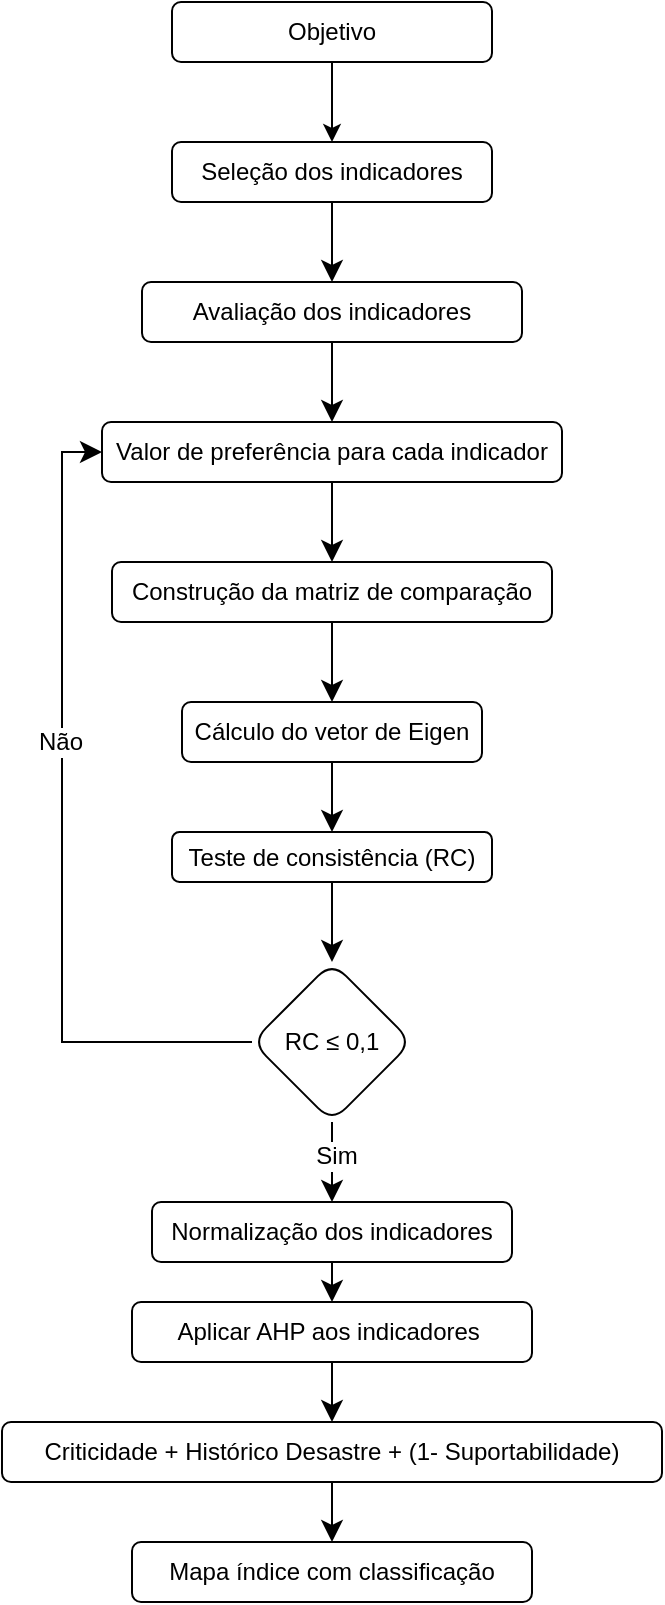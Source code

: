 <mxfile version="26.1.1" pages="4">
  <diagram id="C5RBs43oDa-KdzZeNtuy" name="fluxograma">
    <mxGraphModel grid="1" page="1" gridSize="10" guides="1" tooltips="1" connect="1" arrows="1" fold="1" pageScale="1" pageWidth="827" pageHeight="1169" math="0" shadow="0">
      <root>
        <mxCell id="WIyWlLk6GJQsqaUBKTNV-0" />
        <mxCell id="WIyWlLk6GJQsqaUBKTNV-1" parent="WIyWlLk6GJQsqaUBKTNV-0" />
        <mxCell id="V5CXE1ROy1TCAu3K3dNU-1" value="" style="edgeStyle=none;curved=1;rounded=0;orthogonalLoop=1;jettySize=auto;html=1;fontSize=12;startSize=8;endSize=8;" edge="1" parent="WIyWlLk6GJQsqaUBKTNV-1" source="WIyWlLk6GJQsqaUBKTNV-3" target="V5CXE1ROy1TCAu3K3dNU-0">
          <mxGeometry relative="1" as="geometry" />
        </mxCell>
        <mxCell id="WIyWlLk6GJQsqaUBKTNV-3" value="Seleção dos indicadores" style="rounded=1;whiteSpace=wrap;html=1;fontSize=12;glass=0;strokeWidth=1;shadow=0;" vertex="1" parent="WIyWlLk6GJQsqaUBKTNV-1">
          <mxGeometry x="310" y="240" width="160" height="30" as="geometry" />
        </mxCell>
        <mxCell id="V5CXE1ROy1TCAu3K3dNU-3" value="" style="edgeStyle=none;curved=1;rounded=0;orthogonalLoop=1;jettySize=auto;html=1;fontSize=12;startSize=8;endSize=8;" edge="1" parent="WIyWlLk6GJQsqaUBKTNV-1" source="V5CXE1ROy1TCAu3K3dNU-0" target="V5CXE1ROy1TCAu3K3dNU-2">
          <mxGeometry relative="1" as="geometry" />
        </mxCell>
        <mxCell id="V5CXE1ROy1TCAu3K3dNU-0" value="Avaliação dos indicadores" style="whiteSpace=wrap;html=1;rounded=1;glass=0;strokeWidth=1;shadow=0;" vertex="1" parent="WIyWlLk6GJQsqaUBKTNV-1">
          <mxGeometry x="295" y="310" width="190" height="30" as="geometry" />
        </mxCell>
        <mxCell id="V5CXE1ROy1TCAu3K3dNU-5" value="" style="edgeStyle=none;curved=1;rounded=0;orthogonalLoop=1;jettySize=auto;html=1;fontSize=12;startSize=8;endSize=8;" edge="1" parent="WIyWlLk6GJQsqaUBKTNV-1" source="V5CXE1ROy1TCAu3K3dNU-2" target="V5CXE1ROy1TCAu3K3dNU-4">
          <mxGeometry relative="1" as="geometry" />
        </mxCell>
        <mxCell id="V5CXE1ROy1TCAu3K3dNU-2" value="Valor de preferência para cada indicador" style="whiteSpace=wrap;html=1;rounded=1;glass=0;strokeWidth=1;shadow=0;" vertex="1" parent="WIyWlLk6GJQsqaUBKTNV-1">
          <mxGeometry x="275" y="380" width="230" height="30" as="geometry" />
        </mxCell>
        <mxCell id="V5CXE1ROy1TCAu3K3dNU-7" value="" style="edgeStyle=none;curved=1;rounded=0;orthogonalLoop=1;jettySize=auto;html=1;fontSize=12;startSize=8;endSize=8;" edge="1" parent="WIyWlLk6GJQsqaUBKTNV-1" source="V5CXE1ROy1TCAu3K3dNU-4" target="V5CXE1ROy1TCAu3K3dNU-6">
          <mxGeometry relative="1" as="geometry" />
        </mxCell>
        <mxCell id="V5CXE1ROy1TCAu3K3dNU-4" value="Construção da matriz de comparação" style="whiteSpace=wrap;html=1;rounded=1;glass=0;strokeWidth=1;shadow=0;" vertex="1" parent="WIyWlLk6GJQsqaUBKTNV-1">
          <mxGeometry x="280" y="450" width="220" height="30" as="geometry" />
        </mxCell>
        <mxCell id="V5CXE1ROy1TCAu3K3dNU-9" value="" style="edgeStyle=none;curved=1;rounded=0;orthogonalLoop=1;jettySize=auto;html=1;fontSize=12;startSize=8;endSize=8;" edge="1" parent="WIyWlLk6GJQsqaUBKTNV-1" source="V5CXE1ROy1TCAu3K3dNU-6" target="V5CXE1ROy1TCAu3K3dNU-8">
          <mxGeometry relative="1" as="geometry" />
        </mxCell>
        <mxCell id="V5CXE1ROy1TCAu3K3dNU-6" value="Cálculo do vetor de Eigen" style="whiteSpace=wrap;html=1;rounded=1;glass=0;strokeWidth=1;shadow=0;" vertex="1" parent="WIyWlLk6GJQsqaUBKTNV-1">
          <mxGeometry x="315" y="520" width="150" height="30" as="geometry" />
        </mxCell>
        <mxCell id="V5CXE1ROy1TCAu3K3dNU-11" value="" style="edgeStyle=none;curved=1;rounded=0;orthogonalLoop=1;jettySize=auto;html=1;fontSize=12;startSize=8;endSize=8;" edge="1" parent="WIyWlLk6GJQsqaUBKTNV-1" source="V5CXE1ROy1TCAu3K3dNU-8" target="V5CXE1ROy1TCAu3K3dNU-10">
          <mxGeometry relative="1" as="geometry" />
        </mxCell>
        <mxCell id="V5CXE1ROy1TCAu3K3dNU-8" value="Teste de consistência (RC)" style="whiteSpace=wrap;html=1;rounded=1;glass=0;strokeWidth=1;shadow=0;" vertex="1" parent="WIyWlLk6GJQsqaUBKTNV-1">
          <mxGeometry x="310" y="585" width="160" height="25" as="geometry" />
        </mxCell>
        <mxCell id="V5CXE1ROy1TCAu3K3dNU-15" value="" style="edgeStyle=none;curved=1;rounded=0;orthogonalLoop=1;jettySize=auto;html=1;fontSize=12;startSize=8;endSize=8;" edge="1" parent="WIyWlLk6GJQsqaUBKTNV-1" source="V5CXE1ROy1TCAu3K3dNU-10" target="V5CXE1ROy1TCAu3K3dNU-14">
          <mxGeometry relative="1" as="geometry" />
        </mxCell>
        <mxCell id="V5CXE1ROy1TCAu3K3dNU-16" value="Sim" style="edgeLabel;html=1;align=center;verticalAlign=middle;resizable=0;points=[];fontSize=12;" vertex="1" connectable="0" parent="V5CXE1ROy1TCAu3K3dNU-15">
          <mxGeometry x="-0.154" y="2" relative="1" as="geometry">
            <mxPoint as="offset" />
          </mxGeometry>
        </mxCell>
        <mxCell id="V5CXE1ROy1TCAu3K3dNU-23" style="edgeStyle=orthogonalEdgeStyle;rounded=0;orthogonalLoop=1;jettySize=auto;html=1;entryX=0;entryY=0.5;entryDx=0;entryDy=0;fontSize=12;startSize=8;endSize=8;" edge="1" parent="WIyWlLk6GJQsqaUBKTNV-1" source="V5CXE1ROy1TCAu3K3dNU-10" target="V5CXE1ROy1TCAu3K3dNU-2">
          <mxGeometry relative="1" as="geometry">
            <Array as="points">
              <mxPoint x="255" y="690" />
              <mxPoint x="255" y="395" />
            </Array>
          </mxGeometry>
        </mxCell>
        <mxCell id="V5CXE1ROy1TCAu3K3dNU-24" value="Não" style="edgeLabel;html=1;align=center;verticalAlign=middle;resizable=0;points=[];fontSize=12;" vertex="1" connectable="0" parent="V5CXE1ROy1TCAu3K3dNU-23">
          <mxGeometry x="0.195" y="1" relative="1" as="geometry">
            <mxPoint as="offset" />
          </mxGeometry>
        </mxCell>
        <mxCell id="V5CXE1ROy1TCAu3K3dNU-10" value="RC&amp;nbsp;≤ 0,1" style="rhombus;whiteSpace=wrap;html=1;rounded=1;glass=0;strokeWidth=1;shadow=0;" vertex="1" parent="WIyWlLk6GJQsqaUBKTNV-1">
          <mxGeometry x="350" y="650" width="80" height="80" as="geometry" />
        </mxCell>
        <mxCell id="V5CXE1ROy1TCAu3K3dNU-18" value="" style="edgeStyle=none;curved=1;rounded=0;orthogonalLoop=1;jettySize=auto;html=1;fontSize=12;startSize=8;endSize=8;" edge="1" parent="WIyWlLk6GJQsqaUBKTNV-1" source="V5CXE1ROy1TCAu3K3dNU-14" target="V5CXE1ROy1TCAu3K3dNU-17">
          <mxGeometry relative="1" as="geometry" />
        </mxCell>
        <mxCell id="V5CXE1ROy1TCAu3K3dNU-14" value="Normalização dos indicadores" style="rounded=1;whiteSpace=wrap;html=1;glass=0;strokeWidth=1;shadow=0;" vertex="1" parent="WIyWlLk6GJQsqaUBKTNV-1">
          <mxGeometry x="300" y="770" width="180" height="30" as="geometry" />
        </mxCell>
        <mxCell id="V5CXE1ROy1TCAu3K3dNU-20" value="" style="edgeStyle=none;curved=1;rounded=0;orthogonalLoop=1;jettySize=auto;html=1;fontSize=12;startSize=8;endSize=8;" edge="1" parent="WIyWlLk6GJQsqaUBKTNV-1" source="V5CXE1ROy1TCAu3K3dNU-17" target="V5CXE1ROy1TCAu3K3dNU-19">
          <mxGeometry relative="1" as="geometry" />
        </mxCell>
        <mxCell id="V5CXE1ROy1TCAu3K3dNU-17" value="Aplicar AHP aos indicadores&amp;nbsp;" style="whiteSpace=wrap;html=1;rounded=1;glass=0;strokeWidth=1;shadow=0;" vertex="1" parent="WIyWlLk6GJQsqaUBKTNV-1">
          <mxGeometry x="290" y="820" width="200" height="30" as="geometry" />
        </mxCell>
        <mxCell id="V5CXE1ROy1TCAu3K3dNU-22" value="" style="edgeStyle=none;curved=1;rounded=0;orthogonalLoop=1;jettySize=auto;html=1;fontSize=12;startSize=8;endSize=8;" edge="1" parent="WIyWlLk6GJQsqaUBKTNV-1" source="V5CXE1ROy1TCAu3K3dNU-19" target="V5CXE1ROy1TCAu3K3dNU-21">
          <mxGeometry relative="1" as="geometry" />
        </mxCell>
        <mxCell id="V5CXE1ROy1TCAu3K3dNU-19" value="Criticidade + Histórico Desastre + (1- Suportabilidade)" style="whiteSpace=wrap;html=1;rounded=1;glass=0;strokeWidth=1;shadow=0;" vertex="1" parent="WIyWlLk6GJQsqaUBKTNV-1">
          <mxGeometry x="225" y="880" width="330" height="30" as="geometry" />
        </mxCell>
        <mxCell id="V5CXE1ROy1TCAu3K3dNU-21" value="Mapa índice com classificação" style="whiteSpace=wrap;html=1;rounded=1;glass=0;strokeWidth=1;shadow=0;" vertex="1" parent="WIyWlLk6GJQsqaUBKTNV-1">
          <mxGeometry x="290" y="940" width="200" height="30" as="geometry" />
        </mxCell>
        <mxCell id="DdQgUOHB06ahk6NWKOD5-1" style="edgeStyle=orthogonalEdgeStyle;rounded=0;orthogonalLoop=1;jettySize=auto;html=1;entryX=0.5;entryY=0;entryDx=0;entryDy=0;" edge="1" parent="WIyWlLk6GJQsqaUBKTNV-1" source="DdQgUOHB06ahk6NWKOD5-0" target="WIyWlLk6GJQsqaUBKTNV-3">
          <mxGeometry relative="1" as="geometry" />
        </mxCell>
        <mxCell id="DdQgUOHB06ahk6NWKOD5-0" value="Objetivo" style="rounded=1;whiteSpace=wrap;html=1;fontSize=12;glass=0;strokeWidth=1;shadow=0;" vertex="1" parent="WIyWlLk6GJQsqaUBKTNV-1">
          <mxGeometry x="310" y="170" width="160" height="30" as="geometry" />
        </mxCell>
      </root>
    </mxGraphModel>
  </diagram>
  <diagram id="0ia3QQBSPF_4Lwmm9x-F" name="hierarquia">
    <mxGraphModel grid="1" page="1" gridSize="10" guides="1" tooltips="1" connect="1" arrows="1" fold="1" pageScale="1" pageWidth="827" pageHeight="1169" math="0" shadow="0">
      <root>
        <mxCell id="0" />
        <mxCell id="1" parent="0" />
        <mxCell id="y4ELog_1p2HQrcjFVLF4-46" style="edgeStyle=orthogonalEdgeStyle;rounded=0;orthogonalLoop=1;jettySize=auto;html=1;exitX=0.5;exitY=1;exitDx=0;exitDy=0;" edge="1" parent="1" source="y4ELog_1p2HQrcjFVLF4-5" target="y4ELog_1p2HQrcjFVLF4-6">
          <mxGeometry relative="1" as="geometry" />
        </mxCell>
        <mxCell id="y4ELog_1p2HQrcjFVLF4-47" style="edgeStyle=orthogonalEdgeStyle;rounded=0;orthogonalLoop=1;jettySize=auto;html=1;entryX=0.5;entryY=0;entryDx=0;entryDy=0;" edge="1" parent="1" source="y4ELog_1p2HQrcjFVLF4-5" target="y4ELog_1p2HQrcjFVLF4-7">
          <mxGeometry relative="1" as="geometry" />
        </mxCell>
        <mxCell id="y4ELog_1p2HQrcjFVLF4-48" style="edgeStyle=orthogonalEdgeStyle;rounded=0;orthogonalLoop=1;jettySize=auto;html=1;exitX=0.5;exitY=1;exitDx=0;exitDy=0;" edge="1" parent="1" source="y4ELog_1p2HQrcjFVLF4-5" target="y4ELog_1p2HQrcjFVLF4-8">
          <mxGeometry relative="1" as="geometry" />
        </mxCell>
        <mxCell id="y4ELog_1p2HQrcjFVLF4-5" value="Objetivo Geral" style="rounded=1;whiteSpace=wrap;html=1;fontSize=12;glass=0;strokeWidth=1;shadow=0;" vertex="1" parent="1">
          <mxGeometry x="795" y="190" width="160" height="30" as="geometry" />
        </mxCell>
        <mxCell id="y4ELog_1p2HQrcjFVLF4-17" style="edgeStyle=orthogonalEdgeStyle;rounded=0;orthogonalLoop=1;jettySize=auto;html=1;exitX=0.5;exitY=1;exitDx=0;exitDy=0;" edge="1" parent="1" source="y4ELog_1p2HQrcjFVLF4-6" target="y4ELog_1p2HQrcjFVLF4-9">
          <mxGeometry relative="1" as="geometry" />
        </mxCell>
        <mxCell id="y4ELog_1p2HQrcjFVLF4-18" style="edgeStyle=orthogonalEdgeStyle;rounded=0;orthogonalLoop=1;jettySize=auto;html=1;exitX=0.5;exitY=1;exitDx=0;exitDy=0;" edge="1" parent="1" source="y4ELog_1p2HQrcjFVLF4-6" target="y4ELog_1p2HQrcjFVLF4-10">
          <mxGeometry relative="1" as="geometry" />
        </mxCell>
        <mxCell id="y4ELog_1p2HQrcjFVLF4-19" style="edgeStyle=orthogonalEdgeStyle;rounded=0;orthogonalLoop=1;jettySize=auto;html=1;exitX=0.5;exitY=1;exitDx=0;exitDy=0;" edge="1" parent="1" source="y4ELog_1p2HQrcjFVLF4-6" target="y4ELog_1p2HQrcjFVLF4-11">
          <mxGeometry relative="1" as="geometry">
            <mxPoint x="300" y="450.0" as="targetPoint" />
          </mxGeometry>
        </mxCell>
        <mxCell id="y4ELog_1p2HQrcjFVLF4-20" style="edgeStyle=orthogonalEdgeStyle;rounded=0;orthogonalLoop=1;jettySize=auto;html=1;entryX=0.5;entryY=0;entryDx=0;entryDy=0;" edge="1" parent="1" source="y4ELog_1p2HQrcjFVLF4-6" target="y4ELog_1p2HQrcjFVLF4-12">
          <mxGeometry relative="1" as="geometry" />
        </mxCell>
        <mxCell id="y4ELog_1p2HQrcjFVLF4-21" style="edgeStyle=orthogonalEdgeStyle;rounded=0;orthogonalLoop=1;jettySize=auto;html=1;" edge="1" parent="1" source="y4ELog_1p2HQrcjFVLF4-6" target="y4ELog_1p2HQrcjFVLF4-13">
          <mxGeometry relative="1" as="geometry" />
        </mxCell>
        <mxCell id="y4ELog_1p2HQrcjFVLF4-22" style="edgeStyle=orthogonalEdgeStyle;rounded=0;orthogonalLoop=1;jettySize=auto;html=1;entryX=0.5;entryY=0;entryDx=0;entryDy=0;exitX=0.5;exitY=1;exitDx=0;exitDy=0;" edge="1" parent="1" source="y4ELog_1p2HQrcjFVLF4-6" target="y4ELog_1p2HQrcjFVLF4-14">
          <mxGeometry relative="1" as="geometry" />
        </mxCell>
        <mxCell id="y4ELog_1p2HQrcjFVLF4-23" style="edgeStyle=orthogonalEdgeStyle;rounded=0;orthogonalLoop=1;jettySize=auto;html=1;entryX=0.5;entryY=0;entryDx=0;entryDy=0;exitX=0.5;exitY=1;exitDx=0;exitDy=0;" edge="1" parent="1" source="y4ELog_1p2HQrcjFVLF4-6" target="y4ELog_1p2HQrcjFVLF4-15">
          <mxGeometry relative="1" as="geometry" />
        </mxCell>
        <mxCell id="y4ELog_1p2HQrcjFVLF4-24" style="edgeStyle=orthogonalEdgeStyle;rounded=0;orthogonalLoop=1;jettySize=auto;html=1;entryX=0.5;entryY=0;entryDx=0;entryDy=0;exitX=0.5;exitY=1;exitDx=0;exitDy=0;" edge="1" parent="1" source="y4ELog_1p2HQrcjFVLF4-6" target="y4ELog_1p2HQrcjFVLF4-16">
          <mxGeometry relative="1" as="geometry" />
        </mxCell>
        <mxCell id="y4ELog_1p2HQrcjFVLF4-6" value="Criticidade&lt;div&gt;0.627&lt;/div&gt;" style="whiteSpace=wrap;html=1;rounded=1;glass=0;strokeWidth=1;shadow=0;" vertex="1" parent="1">
          <mxGeometry x="270" y="350" width="120" height="45" as="geometry" />
        </mxCell>
        <mxCell id="y4ELog_1p2HQrcjFVLF4-30" style="edgeStyle=orthogonalEdgeStyle;rounded=0;orthogonalLoop=1;jettySize=auto;html=1;entryX=0.5;entryY=0;entryDx=0;entryDy=0;" edge="1" parent="1" source="y4ELog_1p2HQrcjFVLF4-7" target="y4ELog_1p2HQrcjFVLF4-27">
          <mxGeometry relative="1" as="geometry" />
        </mxCell>
        <mxCell id="y4ELog_1p2HQrcjFVLF4-31" style="edgeStyle=orthogonalEdgeStyle;rounded=0;orthogonalLoop=1;jettySize=auto;html=1;entryX=0.5;entryY=0;entryDx=0;entryDy=0;" edge="1" parent="1" source="y4ELog_1p2HQrcjFVLF4-7" target="y4ELog_1p2HQrcjFVLF4-26">
          <mxGeometry relative="1" as="geometry" />
        </mxCell>
        <mxCell id="y4ELog_1p2HQrcjFVLF4-32" style="edgeStyle=orthogonalEdgeStyle;rounded=0;orthogonalLoop=1;jettySize=auto;html=1;entryX=0.5;entryY=0;entryDx=0;entryDy=0;" edge="1" parent="1" source="y4ELog_1p2HQrcjFVLF4-7" target="y4ELog_1p2HQrcjFVLF4-28">
          <mxGeometry relative="1" as="geometry" />
        </mxCell>
        <mxCell id="y4ELog_1p2HQrcjFVLF4-33" style="edgeStyle=orthogonalEdgeStyle;rounded=0;orthogonalLoop=1;jettySize=auto;html=1;exitX=0.5;exitY=1;exitDx=0;exitDy=0;" edge="1" parent="1" source="y4ELog_1p2HQrcjFVLF4-7" target="y4ELog_1p2HQrcjFVLF4-25">
          <mxGeometry relative="1" as="geometry" />
        </mxCell>
        <mxCell id="y4ELog_1p2HQrcjFVLF4-34" style="edgeStyle=orthogonalEdgeStyle;rounded=0;orthogonalLoop=1;jettySize=auto;html=1;entryX=0.5;entryY=0;entryDx=0;entryDy=0;exitX=0.5;exitY=1;exitDx=0;exitDy=0;" edge="1" parent="1" source="y4ELog_1p2HQrcjFVLF4-7" target="y4ELog_1p2HQrcjFVLF4-29">
          <mxGeometry relative="1" as="geometry" />
        </mxCell>
        <mxCell id="y4ELog_1p2HQrcjFVLF4-7" value="Suportabilidade&lt;div&gt;0.28&lt;/div&gt;" style="whiteSpace=wrap;html=1;rounded=1;glass=0;strokeWidth=1;shadow=0;" vertex="1" parent="1">
          <mxGeometry x="815" y="350" width="120" height="45" as="geometry" />
        </mxCell>
        <mxCell id="y4ELog_1p2HQrcjFVLF4-39" style="edgeStyle=orthogonalEdgeStyle;rounded=0;orthogonalLoop=1;jettySize=auto;html=1;" edge="1" parent="1" source="y4ELog_1p2HQrcjFVLF4-8" target="y4ELog_1p2HQrcjFVLF4-36">
          <mxGeometry relative="1" as="geometry" />
        </mxCell>
        <mxCell id="y4ELog_1p2HQrcjFVLF4-40" style="edgeStyle=orthogonalEdgeStyle;rounded=0;orthogonalLoop=1;jettySize=auto;html=1;entryX=0.5;entryY=0;entryDx=0;entryDy=0;exitX=0.5;exitY=1;exitDx=0;exitDy=0;" edge="1" parent="1" source="y4ELog_1p2HQrcjFVLF4-8" target="y4ELog_1p2HQrcjFVLF4-35">
          <mxGeometry relative="1" as="geometry" />
        </mxCell>
        <mxCell id="y4ELog_1p2HQrcjFVLF4-41" style="edgeStyle=orthogonalEdgeStyle;rounded=0;orthogonalLoop=1;jettySize=auto;html=1;" edge="1" parent="1" source="y4ELog_1p2HQrcjFVLF4-8" target="y4ELog_1p2HQrcjFVLF4-37">
          <mxGeometry relative="1" as="geometry" />
        </mxCell>
        <mxCell id="y4ELog_1p2HQrcjFVLF4-42" style="edgeStyle=orthogonalEdgeStyle;rounded=0;orthogonalLoop=1;jettySize=auto;html=1;entryX=0.5;entryY=0;entryDx=0;entryDy=0;exitX=0.5;exitY=1;exitDx=0;exitDy=0;" edge="1" parent="1" source="y4ELog_1p2HQrcjFVLF4-8" target="y4ELog_1p2HQrcjFVLF4-38">
          <mxGeometry relative="1" as="geometry" />
        </mxCell>
        <mxCell id="y4ELog_1p2HQrcjFVLF4-8" value="Histórico de Incidentes&lt;div&gt;0.094&lt;/div&gt;" style="whiteSpace=wrap;html=1;rounded=1;glass=0;strokeWidth=1;shadow=0;" vertex="1" parent="1">
          <mxGeometry x="1200" y="348.75" width="140" height="47.5" as="geometry" />
        </mxCell>
        <mxCell id="y4ELog_1p2HQrcjFVLF4-9" value="Indicador 1&lt;div&gt;L: 0.127&lt;br&gt;G: 0.08&lt;/div&gt;" style="rounded=1;whiteSpace=wrap;html=1;" vertex="1" parent="1">
          <mxGeometry x="10" y="500" width="70" height="60" as="geometry" />
        </mxCell>
        <mxCell id="y4ELog_1p2HQrcjFVLF4-10" value="Indicador 2&lt;div&gt;L: 0.053&lt;br&gt;G: 0.033&lt;/div&gt;" style="rounded=1;whiteSpace=wrap;html=1;" vertex="1" parent="1">
          <mxGeometry x="91" y="500" width="70" height="60" as="geometry" />
        </mxCell>
        <mxCell id="y4ELog_1p2HQrcjFVLF4-11" value="Indicador 3&lt;div&gt;L: 0.162&lt;br&gt;G: 0.102&lt;/div&gt;" style="rounded=1;whiteSpace=wrap;html=1;" vertex="1" parent="1">
          <mxGeometry x="171" y="500" width="70" height="60" as="geometry" />
        </mxCell>
        <mxCell id="y4ELog_1p2HQrcjFVLF4-12" value="Indicador 4&lt;div&gt;L: 0.162&lt;br&gt;G: 0.102&lt;/div&gt;" style="rounded=1;whiteSpace=wrap;html=1;" vertex="1" parent="1">
          <mxGeometry x="251" y="500" width="70" height="60" as="geometry" />
        </mxCell>
        <mxCell id="y4ELog_1p2HQrcjFVLF4-13" value="Indicador 5&lt;div&gt;L: 0.111&lt;br&gt;G: 0.07&lt;/div&gt;" style="rounded=1;whiteSpace=wrap;html=1;" vertex="1" parent="1">
          <mxGeometry x="331" y="500" width="70" height="60" as="geometry" />
        </mxCell>
        <mxCell id="y4ELog_1p2HQrcjFVLF4-14" value="Indicador 6&lt;div&gt;L: 0.054&lt;br&gt;G: 0.034&lt;/div&gt;" style="rounded=1;whiteSpace=wrap;html=1;" vertex="1" parent="1">
          <mxGeometry x="412" y="500" width="70" height="60" as="geometry" />
        </mxCell>
        <mxCell id="y4ELog_1p2HQrcjFVLF4-15" value="Indicador 7&lt;div&gt;L: 0.296&lt;br&gt;G: 0.186&lt;/div&gt;" style="rounded=1;whiteSpace=wrap;html=1;" vertex="1" parent="1">
          <mxGeometry x="492" y="500" width="70" height="60" as="geometry" />
        </mxCell>
        <mxCell id="y4ELog_1p2HQrcjFVLF4-16" value="Indicador 8&lt;div&gt;L: 0.036&lt;br&gt;G: 0.023&lt;/div&gt;" style="rounded=1;whiteSpace=wrap;html=1;" vertex="1" parent="1">
          <mxGeometry x="571" y="500" width="70" height="60" as="geometry" />
        </mxCell>
        <mxCell id="y4ELog_1p2HQrcjFVLF4-25" value="Indicador 9&lt;div&gt;L: 0.314&lt;br&gt;G: 0.088&lt;/div&gt;" style="rounded=1;whiteSpace=wrap;html=1;" vertex="1" parent="1">
          <mxGeometry x="680" y="500" width="70" height="60" as="geometry" />
        </mxCell>
        <mxCell id="y4ELog_1p2HQrcjFVLF4-26" value="Indicador 10&lt;div&gt;L: 0.333&lt;br&gt;G: 0.093&lt;/div&gt;" style="rounded=1;whiteSpace=wrap;html=1;" vertex="1" parent="1">
          <mxGeometry x="760" y="500" width="70" height="60" as="geometry" />
        </mxCell>
        <mxCell id="y4ELog_1p2HQrcjFVLF4-27" value="Indicador 11&lt;div&gt;L: 0.1&lt;br&gt;G: 0.028&lt;/div&gt;" style="rounded=1;whiteSpace=wrap;html=1;" vertex="1" parent="1">
          <mxGeometry x="840" y="500" width="70" height="60" as="geometry" />
        </mxCell>
        <mxCell id="y4ELog_1p2HQrcjFVLF4-28" value="Indicador 12&lt;div&gt;L: 0.201&lt;br&gt;G: 0.056&lt;/div&gt;" style="rounded=1;whiteSpace=wrap;html=1;" vertex="1" parent="1">
          <mxGeometry x="920" y="500" width="70" height="60" as="geometry" />
        </mxCell>
        <mxCell id="y4ELog_1p2HQrcjFVLF4-29" value="Indicador 13&lt;div&gt;L: 0.052&lt;br&gt;G: 0.015&lt;/div&gt;" style="rounded=1;whiteSpace=wrap;html=1;" vertex="1" parent="1">
          <mxGeometry x="1000" y="500" width="70" height="60" as="geometry" />
        </mxCell>
        <mxCell id="y4ELog_1p2HQrcjFVLF4-35" value="Indicador 14&lt;div&gt;L: 0.131&lt;br&gt;G: 0.012&lt;/div&gt;" style="rounded=1;whiteSpace=wrap;html=1;" vertex="1" parent="1">
          <mxGeometry x="1110" y="500" width="70" height="60" as="geometry" />
        </mxCell>
        <mxCell id="y4ELog_1p2HQrcjFVLF4-36" value="Indicador 15&lt;div&gt;L: 0.353&lt;br&gt;G: 0.033&lt;/div&gt;" style="rounded=1;whiteSpace=wrap;html=1;" vertex="1" parent="1">
          <mxGeometry x="1190" y="500" width="70" height="60" as="geometry" />
        </mxCell>
        <mxCell id="y4ELog_1p2HQrcjFVLF4-37" value="Indicador 16&lt;div&gt;L: 0.429&lt;br&gt;G: 0.04&lt;/div&gt;" style="rounded=1;whiteSpace=wrap;html=1;" vertex="1" parent="1">
          <mxGeometry x="1270" y="500" width="70" height="60" as="geometry" />
        </mxCell>
        <mxCell id="y4ELog_1p2HQrcjFVLF4-38" value="Indicador 17&lt;div&gt;L: 0.088&lt;br&gt;G: 0.008&lt;/div&gt;" style="rounded=1;whiteSpace=wrap;html=1;" vertex="1" parent="1">
          <mxGeometry x="1350" y="500" width="70" height="60" as="geometry" />
        </mxCell>
        <mxCell id="IYx4cIP-5wkZxNLPuKaX-1" value="&lt;h1 style=&quot;margin-top: 0px;&quot;&gt;Nomeclatura&lt;/h1&gt;&lt;p&gt;&lt;font style=&quot;font-size: 14px;&quot;&gt;L = peso local&lt;/font&gt;&lt;/p&gt;&lt;p&gt;&lt;font size=&quot;3&quot;&gt;G = peso global&lt;/font&gt;&lt;/p&gt;" style="text;html=1;whiteSpace=wrap;overflow=hidden;rounded=0;" vertex="1" parent="1">
          <mxGeometry x="40" y="40" width="180" height="120" as="geometry" />
        </mxCell>
      </root>
    </mxGraphModel>
  </diagram>
  <diagram name="fluxo_ahp" id="LDTE4DYUxXLbzg-iN7AR">
    <mxGraphModel dx="926" dy="844" grid="1" gridSize="10" guides="1" tooltips="1" connect="1" arrows="1" fold="1" page="1" pageScale="1" pageWidth="827" pageHeight="1169" math="0" shadow="0">
      <root>
        <mxCell id="im_4JOSDSD2K3EmxoAfT-0" />
        <mxCell id="im_4JOSDSD2K3EmxoAfT-1" parent="im_4JOSDSD2K3EmxoAfT-0" />
        <mxCell id="ATEv_78SRGaMEFlGGXcA-1" value="" style="edgeStyle=none;curved=1;rounded=0;orthogonalLoop=1;jettySize=auto;html=1;fontSize=12;startSize=8;endSize=8;" edge="1" parent="im_4JOSDSD2K3EmxoAfT-1" source="im_4JOSDSD2K3EmxoAfT-3" target="ATEv_78SRGaMEFlGGXcA-0">
          <mxGeometry relative="1" as="geometry" />
        </mxCell>
        <mxCell id="ATEv_78SRGaMEFlGGXcA-4" value="" style="edgeStyle=none;curved=1;rounded=0;orthogonalLoop=1;jettySize=auto;html=1;fontSize=12;startSize=8;endSize=8;" edge="1" parent="im_4JOSDSD2K3EmxoAfT-1" source="im_4JOSDSD2K3EmxoAfT-3" target="ATEv_78SRGaMEFlGGXcA-3">
          <mxGeometry relative="1" as="geometry" />
        </mxCell>
        <mxCell id="ATEv_78SRGaMEFlGGXcA-5" value="" style="edgeStyle=none;curved=1;rounded=0;orthogonalLoop=1;jettySize=auto;html=1;fontSize=12;startSize=8;endSize=8;" edge="1" parent="im_4JOSDSD2K3EmxoAfT-1" source="im_4JOSDSD2K3EmxoAfT-3" target="ATEv_78SRGaMEFlGGXcA-3">
          <mxGeometry relative="1" as="geometry" />
        </mxCell>
        <mxCell id="ATEv_78SRGaMEFlGGXcA-7" value="" style="edgeStyle=none;curved=1;rounded=0;orthogonalLoop=1;jettySize=auto;html=1;fontSize=12;startSize=8;endSize=8;" edge="1" parent="im_4JOSDSD2K3EmxoAfT-1" source="im_4JOSDSD2K3EmxoAfT-3" target="ATEv_78SRGaMEFlGGXcA-6">
          <mxGeometry relative="1" as="geometry" />
        </mxCell>
        <mxCell id="im_4JOSDSD2K3EmxoAfT-3" value="Objetivo Geral" style="rounded=1;whiteSpace=wrap;html=1;fontSize=12;glass=0;strokeWidth=1;shadow=0;" vertex="1" parent="im_4JOSDSD2K3EmxoAfT-1">
          <mxGeometry x="310" y="240" width="160" height="30" as="geometry" />
        </mxCell>
        <mxCell id="ATEv_78SRGaMEFlGGXcA-0" value="Criticidade&lt;div&gt;[8 indicadores]&lt;/div&gt;" style="whiteSpace=wrap;html=1;rounded=1;glass=0;strokeWidth=1;shadow=0;" vertex="1" parent="im_4JOSDSD2K3EmxoAfT-1">
          <mxGeometry x="190" y="350" width="120" height="45" as="geometry" />
        </mxCell>
        <mxCell id="ATEv_78SRGaMEFlGGXcA-3" value="Suportabilidade&lt;div&gt;[5 indicadores]&lt;/div&gt;" style="whiteSpace=wrap;html=1;rounded=1;glass=0;strokeWidth=1;shadow=0;" vertex="1" parent="im_4JOSDSD2K3EmxoAfT-1">
          <mxGeometry x="330" y="350" width="120" height="45" as="geometry" />
        </mxCell>
        <mxCell id="ATEv_78SRGaMEFlGGXcA-6" value="Histórico de Desastre&lt;div&gt;[4 indicadores]&lt;/div&gt;" style="whiteSpace=wrap;html=1;rounded=1;glass=0;strokeWidth=1;shadow=0;" vertex="1" parent="im_4JOSDSD2K3EmxoAfT-1">
          <mxGeometry x="470" y="350" width="120" height="47.5" as="geometry" />
        </mxCell>
      </root>
    </mxGraphModel>
  </diagram>
  <diagram id="cttUL8X6N1gxOZ3X_tKA" name="db_relacional">
    <mxGraphModel grid="1" page="1" gridSize="10" guides="1" tooltips="1" connect="1" arrows="1" fold="1" pageScale="1" pageWidth="827" pageHeight="1169" math="0" shadow="0">
      <root>
        <mxCell id="0" />
        <mxCell id="1" parent="0" />
        <mxCell id="4i7mux38ory7dmZza7O0-1" value="tb_estado" style="shape=table;startSize=30;container=1;collapsible=1;childLayout=tableLayout;fixedRows=1;rowLines=0;fontStyle=1;align=center;resizeLast=1;html=1;" vertex="1" parent="1">
          <mxGeometry x="10" y="40" width="170" height="90" as="geometry" />
        </mxCell>
        <mxCell id="4i7mux38ory7dmZza7O0-2" value="" style="shape=tableRow;horizontal=0;startSize=0;swimlaneHead=0;swimlaneBody=0;fillColor=none;collapsible=0;dropTarget=0;points=[[0,0.5],[1,0.5]];portConstraint=eastwest;top=0;left=0;right=0;bottom=1;" vertex="1" parent="4i7mux38ory7dmZza7O0-1">
          <mxGeometry y="30" width="170" height="30" as="geometry" />
        </mxCell>
        <mxCell id="4i7mux38ory7dmZza7O0-3" value="PK" style="shape=partialRectangle;connectable=0;fillColor=none;top=0;left=0;bottom=0;right=0;fontStyle=1;overflow=hidden;whiteSpace=wrap;html=1;" vertex="1" parent="4i7mux38ory7dmZza7O0-2">
          <mxGeometry width="30" height="30" as="geometry">
            <mxRectangle width="30" height="30" as="alternateBounds" />
          </mxGeometry>
        </mxCell>
        <mxCell id="4i7mux38ory7dmZza7O0-4" value="&lt;u&gt;sigla&amp;nbsp;&lt;/u&gt; &amp;nbsp; &amp;nbsp; &amp;nbsp;CHAR(2)" style="shape=partialRectangle;connectable=0;fillColor=none;top=0;left=0;bottom=0;right=0;align=left;spacingLeft=6;fontStyle=1;overflow=hidden;whiteSpace=wrap;html=1;" vertex="1" parent="4i7mux38ory7dmZza7O0-2">
          <mxGeometry x="30" width="140" height="30" as="geometry">
            <mxRectangle width="140" height="30" as="alternateBounds" />
          </mxGeometry>
        </mxCell>
        <mxCell id="4i7mux38ory7dmZza7O0-5" value="" style="shape=tableRow;horizontal=0;startSize=0;swimlaneHead=0;swimlaneBody=0;fillColor=none;collapsible=0;dropTarget=0;points=[[0,0.5],[1,0.5]];portConstraint=eastwest;top=0;left=0;right=0;bottom=0;" vertex="1" parent="4i7mux38ory7dmZza7O0-1">
          <mxGeometry y="60" width="170" height="30" as="geometry" />
        </mxCell>
        <mxCell id="4i7mux38ory7dmZza7O0-6" value="" style="shape=partialRectangle;connectable=0;fillColor=none;top=0;left=0;bottom=0;right=0;editable=1;overflow=hidden;whiteSpace=wrap;html=1;" vertex="1" parent="4i7mux38ory7dmZza7O0-5">
          <mxGeometry width="30" height="30" as="geometry">
            <mxRectangle width="30" height="30" as="alternateBounds" />
          </mxGeometry>
        </mxCell>
        <mxCell id="4i7mux38ory7dmZza7O0-7" value="nome&amp;nbsp; &amp;nbsp; &amp;nbsp; VARCHAR(50)" style="shape=partialRectangle;connectable=0;fillColor=none;top=0;left=0;bottom=0;right=0;align=left;spacingLeft=6;overflow=hidden;whiteSpace=wrap;html=1;" vertex="1" parent="4i7mux38ory7dmZza7O0-5">
          <mxGeometry x="30" width="140" height="30" as="geometry">
            <mxRectangle width="140" height="30" as="alternateBounds" />
          </mxGeometry>
        </mxCell>
        <mxCell id="rojvt1mHk7av5FfrL8SE-1" style="edgeStyle=orthogonalEdgeStyle;rounded=0;orthogonalLoop=1;jettySize=auto;html=1;" edge="1" parent="1" source="4i7mux38ory7dmZza7O0-14" target="4i7mux38ory7dmZza7O0-30">
          <mxGeometry relative="1" as="geometry" />
        </mxCell>
        <mxCell id="rojvt1mHk7av5FfrL8SE-2" value="[1:1]" style="edgeLabel;html=1;align=center;verticalAlign=middle;resizable=0;points=[];" connectable="0" vertex="1" parent="rojvt1mHk7av5FfrL8SE-1">
          <mxGeometry x="-0.733" y="1" relative="1" as="geometry">
            <mxPoint as="offset" />
          </mxGeometry>
        </mxCell>
        <mxCell id="rojvt1mHk7av5FfrL8SE-3" value="[1:1]" style="edgeLabel;html=1;align=center;verticalAlign=middle;resizable=0;points=[];" connectable="0" vertex="1" parent="rojvt1mHk7av5FfrL8SE-1">
          <mxGeometry x="0.444" y="1" relative="1" as="geometry">
            <mxPoint as="offset" />
          </mxGeometry>
        </mxCell>
        <mxCell id="4i7mux38ory7dmZza7O0-14" value="tb_municipio" style="shape=table;startSize=30;container=1;collapsible=1;childLayout=tableLayout;fixedRows=1;rowLines=0;fontStyle=1;align=center;resizeLast=1;html=1;" vertex="1" parent="1">
          <mxGeometry x="279" y="40" width="260" height="150" as="geometry" />
        </mxCell>
        <mxCell id="4i7mux38ory7dmZza7O0-15" value="" style="shape=tableRow;horizontal=0;startSize=0;swimlaneHead=0;swimlaneBody=0;fillColor=none;collapsible=0;dropTarget=0;points=[[0,0.5],[1,0.5]];portConstraint=eastwest;top=0;left=0;right=0;bottom=1;" vertex="1" parent="4i7mux38ory7dmZza7O0-14">
          <mxGeometry y="30" width="260" height="30" as="geometry" />
        </mxCell>
        <mxCell id="4i7mux38ory7dmZza7O0-16" value="PK" style="shape=partialRectangle;connectable=0;fillColor=none;top=0;left=0;bottom=0;right=0;fontStyle=1;overflow=hidden;whiteSpace=wrap;html=1;" vertex="1" parent="4i7mux38ory7dmZza7O0-15">
          <mxGeometry width="30" height="30" as="geometry">
            <mxRectangle width="30" height="30" as="alternateBounds" />
          </mxGeometry>
        </mxCell>
        <mxCell id="4i7mux38ory7dmZza7O0-17" value="&lt;u&gt;id&lt;/u&gt;&amp;nbsp; &amp;nbsp; &amp;nbsp; &amp;nbsp; &amp;nbsp; &amp;nbsp; &amp;nbsp; &amp;nbsp; &amp;nbsp; &amp;nbsp; &amp;nbsp; &lt;span style=&quot;white-space: pre;&quot;&gt;&#x9;&lt;/span&gt;&amp;nbsp; &amp;nbsp; &amp;nbsp;INT" style="shape=partialRectangle;connectable=0;fillColor=none;top=0;left=0;bottom=0;right=0;align=left;spacingLeft=6;fontStyle=1;overflow=hidden;whiteSpace=wrap;html=1;" vertex="1" parent="4i7mux38ory7dmZza7O0-15">
          <mxGeometry x="30" width="230" height="30" as="geometry">
            <mxRectangle width="230" height="30" as="alternateBounds" />
          </mxGeometry>
        </mxCell>
        <mxCell id="4i7mux38ory7dmZza7O0-18" value="" style="shape=tableRow;horizontal=0;startSize=0;swimlaneHead=0;swimlaneBody=0;fillColor=none;collapsible=0;dropTarget=0;points=[[0,0.5],[1,0.5]];portConstraint=eastwest;top=0;left=0;right=0;bottom=0;" vertex="1" parent="4i7mux38ory7dmZza7O0-14">
          <mxGeometry y="60" width="260" height="30" as="geometry" />
        </mxCell>
        <mxCell id="4i7mux38ory7dmZza7O0-19" value="" style="shape=partialRectangle;connectable=0;fillColor=none;top=0;left=0;bottom=0;right=0;editable=1;overflow=hidden;whiteSpace=wrap;html=1;" vertex="1" parent="4i7mux38ory7dmZza7O0-18">
          <mxGeometry width="30" height="30" as="geometry">
            <mxRectangle width="30" height="30" as="alternateBounds" />
          </mxGeometry>
        </mxCell>
        <mxCell id="4i7mux38ory7dmZza7O0-20" value="nome&amp;nbsp; &amp;nbsp; &amp;nbsp; &amp;nbsp; &amp;nbsp; &amp;nbsp; &amp;nbsp; &amp;nbsp; &amp;nbsp; &amp;nbsp; &amp;nbsp; &amp;nbsp; &amp;nbsp; &amp;nbsp; VARCHAR(100)" style="shape=partialRectangle;connectable=0;fillColor=none;top=0;left=0;bottom=0;right=0;align=left;spacingLeft=6;overflow=hidden;whiteSpace=wrap;html=1;" vertex="1" parent="4i7mux38ory7dmZza7O0-18">
          <mxGeometry x="30" width="230" height="30" as="geometry">
            <mxRectangle width="230" height="30" as="alternateBounds" />
          </mxGeometry>
        </mxCell>
        <mxCell id="4i7mux38ory7dmZza7O0-21" value="" style="shape=tableRow;horizontal=0;startSize=0;swimlaneHead=0;swimlaneBody=0;fillColor=none;collapsible=0;dropTarget=0;points=[[0,0.5],[1,0.5]];portConstraint=eastwest;top=0;left=0;right=0;bottom=0;" vertex="1" parent="4i7mux38ory7dmZza7O0-14">
          <mxGeometry y="90" width="260" height="30" as="geometry" />
        </mxCell>
        <mxCell id="4i7mux38ory7dmZza7O0-22" value="" style="shape=partialRectangle;connectable=0;fillColor=none;top=0;left=0;bottom=0;right=0;editable=1;overflow=hidden;whiteSpace=wrap;html=1;" vertex="1" parent="4i7mux38ory7dmZza7O0-21">
          <mxGeometry width="30" height="30" as="geometry">
            <mxRectangle width="30" height="30" as="alternateBounds" />
          </mxGeometry>
        </mxCell>
        <mxCell id="4i7mux38ory7dmZza7O0-23" value="regiao_intermediaria&amp;nbsp; &amp;nbsp; VARCHAR(100)" style="shape=partialRectangle;connectable=0;fillColor=none;top=0;left=0;bottom=0;right=0;align=left;spacingLeft=6;overflow=hidden;whiteSpace=wrap;html=1;" vertex="1" parent="4i7mux38ory7dmZza7O0-21">
          <mxGeometry x="30" width="230" height="30" as="geometry">
            <mxRectangle width="230" height="30" as="alternateBounds" />
          </mxGeometry>
        </mxCell>
        <mxCell id="4i7mux38ory7dmZza7O0-46" value="" style="shape=tableRow;horizontal=0;startSize=0;swimlaneHead=0;swimlaneBody=0;fillColor=none;collapsible=0;dropTarget=0;points=[[0,0.5],[1,0.5]];portConstraint=eastwest;top=0;left=0;right=0;bottom=0;" vertex="1" parent="4i7mux38ory7dmZza7O0-14">
          <mxGeometry y="120" width="260" height="30" as="geometry" />
        </mxCell>
        <mxCell id="4i7mux38ory7dmZza7O0-47" value="FK" style="shape=partialRectangle;connectable=0;fillColor=none;top=0;left=0;bottom=0;right=0;editable=1;overflow=hidden;whiteSpace=wrap;html=1;" vertex="1" parent="4i7mux38ory7dmZza7O0-46">
          <mxGeometry width="30" height="30" as="geometry">
            <mxRectangle width="30" height="30" as="alternateBounds" />
          </mxGeometry>
        </mxCell>
        <mxCell id="4i7mux38ory7dmZza7O0-48" value="estado&amp;nbsp; &amp;nbsp; &lt;span style=&quot;white-space: pre;&quot;&gt;&#x9;&lt;/span&gt;&lt;span style=&quot;white-space: pre;&quot;&gt;&#x9;&lt;/span&gt;&lt;span style=&quot;white-space: pre;&quot;&gt;&#x9;&lt;/span&gt;&amp;nbsp; &amp;nbsp; &amp;nbsp;CHAR(2)" style="shape=partialRectangle;connectable=0;fillColor=none;top=0;left=0;bottom=0;right=0;align=left;spacingLeft=6;overflow=hidden;whiteSpace=wrap;html=1;" vertex="1" parent="4i7mux38ory7dmZza7O0-46">
          <mxGeometry x="30" width="230" height="30" as="geometry">
            <mxRectangle width="230" height="30" as="alternateBounds" />
          </mxGeometry>
        </mxCell>
        <mxCell id="4i7mux38ory7dmZza7O0-27" style="edgeStyle=orthogonalEdgeStyle;rounded=0;orthogonalLoop=1;jettySize=auto;html=1;" edge="1" parent="1" source="4i7mux38ory7dmZza7O0-2" target="4i7mux38ory7dmZza7O0-15">
          <mxGeometry relative="1" as="geometry" />
        </mxCell>
        <mxCell id="4i7mux38ory7dmZza7O0-28" value="[1:n]" style="edgeLabel;html=1;align=center;verticalAlign=middle;resizable=0;points=[];" connectable="0" vertex="1" parent="4i7mux38ory7dmZza7O0-27">
          <mxGeometry x="0.688" y="2" relative="1" as="geometry">
            <mxPoint x="-13" as="offset" />
          </mxGeometry>
        </mxCell>
        <mxCell id="4i7mux38ory7dmZza7O0-29" value="[1:1}" style="edgeLabel;html=1;align=center;verticalAlign=middle;resizable=0;points=[];" connectable="0" vertex="1" parent="4i7mux38ory7dmZza7O0-27">
          <mxGeometry x="-0.725" relative="1" as="geometry">
            <mxPoint x="4" y="-1" as="offset" />
          </mxGeometry>
        </mxCell>
        <mxCell id="4i7mux38ory7dmZza7O0-30" value="tb_IVSA" style="shape=table;startSize=30;container=1;collapsible=1;childLayout=tableLayout;fixedRows=1;rowLines=0;fontStyle=1;align=center;resizeLast=1;html=1;" vertex="1" parent="1">
          <mxGeometry x="329" y="280" width="160" height="150" as="geometry" />
        </mxCell>
        <mxCell id="4i7mux38ory7dmZza7O0-31" value="" style="shape=tableRow;horizontal=0;startSize=0;swimlaneHead=0;swimlaneBody=0;fillColor=none;collapsible=0;dropTarget=0;points=[[0,0.5],[1,0.5]];portConstraint=eastwest;top=0;left=0;right=0;bottom=1;" vertex="1" parent="4i7mux38ory7dmZza7O0-30">
          <mxGeometry y="30" width="160" height="30" as="geometry" />
        </mxCell>
        <mxCell id="4i7mux38ory7dmZza7O0-32" value="PK" style="shape=partialRectangle;connectable=0;fillColor=none;top=0;left=0;bottom=0;right=0;fontStyle=1;overflow=hidden;whiteSpace=wrap;html=1;" vertex="1" parent="4i7mux38ory7dmZza7O0-31">
          <mxGeometry width="30" height="30" as="geometry">
            <mxRectangle width="30" height="30" as="alternateBounds" />
          </mxGeometry>
        </mxCell>
        <mxCell id="4i7mux38ory7dmZza7O0-33" value="&lt;u&gt;id&lt;/u&gt;&amp;nbsp; &amp;nbsp; &amp;nbsp; &amp;nbsp; &amp;nbsp; &amp;nbsp; &amp;nbsp; &amp;nbsp; &amp;nbsp; INT" style="shape=partialRectangle;connectable=0;fillColor=none;top=0;left=0;bottom=0;right=0;align=left;spacingLeft=6;fontStyle=1;overflow=hidden;whiteSpace=wrap;html=1;" vertex="1" parent="4i7mux38ory7dmZza7O0-31">
          <mxGeometry x="30" width="130" height="30" as="geometry">
            <mxRectangle width="130" height="30" as="alternateBounds" />
          </mxGeometry>
        </mxCell>
        <mxCell id="4i7mux38ory7dmZza7O0-34" value="" style="shape=tableRow;horizontal=0;startSize=0;swimlaneHead=0;swimlaneBody=0;fillColor=none;collapsible=0;dropTarget=0;points=[[0,0.5],[1,0.5]];portConstraint=eastwest;top=0;left=0;right=0;bottom=0;" vertex="1" parent="4i7mux38ory7dmZza7O0-30">
          <mxGeometry y="60" width="160" height="30" as="geometry" />
        </mxCell>
        <mxCell id="4i7mux38ory7dmZza7O0-35" value="FK" style="shape=partialRectangle;connectable=0;fillColor=none;top=0;left=0;bottom=0;right=0;editable=1;overflow=hidden;whiteSpace=wrap;html=1;" vertex="1" parent="4i7mux38ory7dmZza7O0-34">
          <mxGeometry width="30" height="30" as="geometry">
            <mxRectangle width="30" height="30" as="alternateBounds" />
          </mxGeometry>
        </mxCell>
        <mxCell id="4i7mux38ory7dmZza7O0-36" value="municipio&amp;nbsp; &amp;nbsp; &amp;nbsp; INT" style="shape=partialRectangle;connectable=0;fillColor=none;top=0;left=0;bottom=0;right=0;align=left;spacingLeft=6;overflow=hidden;whiteSpace=wrap;html=1;" vertex="1" parent="4i7mux38ory7dmZza7O0-34">
          <mxGeometry x="30" width="130" height="30" as="geometry">
            <mxRectangle width="130" height="30" as="alternateBounds" />
          </mxGeometry>
        </mxCell>
        <mxCell id="4i7mux38ory7dmZza7O0-37" value="" style="shape=tableRow;horizontal=0;startSize=0;swimlaneHead=0;swimlaneBody=0;fillColor=none;collapsible=0;dropTarget=0;points=[[0,0.5],[1,0.5]];portConstraint=eastwest;top=0;left=0;right=0;bottom=0;" vertex="1" parent="4i7mux38ory7dmZza7O0-30">
          <mxGeometry y="90" width="160" height="30" as="geometry" />
        </mxCell>
        <mxCell id="4i7mux38ory7dmZza7O0-38" value="" style="shape=partialRectangle;connectable=0;fillColor=none;top=0;left=0;bottom=0;right=0;editable=1;overflow=hidden;whiteSpace=wrap;html=1;" vertex="1" parent="4i7mux38ory7dmZza7O0-37">
          <mxGeometry width="30" height="30" as="geometry">
            <mxRectangle width="30" height="30" as="alternateBounds" />
          </mxGeometry>
        </mxCell>
        <mxCell id="4i7mux38ory7dmZza7O0-39" value="valor&amp;nbsp; &amp;nbsp;&lt;span style=&quot;white-space: pre;&quot;&gt;&#x9;&lt;/span&gt;&amp;nbsp; &amp;nbsp; &amp;nbsp;FLOAT" style="shape=partialRectangle;connectable=0;fillColor=none;top=0;left=0;bottom=0;right=0;align=left;spacingLeft=6;overflow=hidden;whiteSpace=wrap;html=1;" vertex="1" parent="4i7mux38ory7dmZza7O0-37">
          <mxGeometry x="30" width="130" height="30" as="geometry">
            <mxRectangle width="130" height="30" as="alternateBounds" />
          </mxGeometry>
        </mxCell>
        <mxCell id="4i7mux38ory7dmZza7O0-40" value="" style="shape=tableRow;horizontal=0;startSize=0;swimlaneHead=0;swimlaneBody=0;fillColor=none;collapsible=0;dropTarget=0;points=[[0,0.5],[1,0.5]];portConstraint=eastwest;top=0;left=0;right=0;bottom=0;" vertex="1" parent="4i7mux38ory7dmZza7O0-30">
          <mxGeometry y="120" width="160" height="30" as="geometry" />
        </mxCell>
        <mxCell id="4i7mux38ory7dmZza7O0-41" value="" style="shape=partialRectangle;connectable=0;fillColor=none;top=0;left=0;bottom=0;right=0;editable=1;overflow=hidden;whiteSpace=wrap;html=1;" vertex="1" parent="4i7mux38ory7dmZza7O0-40">
          <mxGeometry width="30" height="30" as="geometry">
            <mxRectangle width="30" height="30" as="alternateBounds" />
          </mxGeometry>
        </mxCell>
        <mxCell id="4i7mux38ory7dmZza7O0-42" value="faixa&amp;nbsp; &amp;nbsp; &amp;nbsp; &amp;nbsp; &amp;nbsp; &amp;nbsp; &amp;nbsp;CHAR(3)" style="shape=partialRectangle;connectable=0;fillColor=none;top=0;left=0;bottom=0;right=0;align=left;spacingLeft=6;overflow=hidden;whiteSpace=wrap;html=1;" vertex="1" parent="4i7mux38ory7dmZza7O0-40">
          <mxGeometry x="30" width="130" height="30" as="geometry">
            <mxRectangle width="130" height="30" as="alternateBounds" />
          </mxGeometry>
        </mxCell>
        <mxCell id="4i7mux38ory7dmZza7O0-52" value="tb_criterio" style="shape=table;startSize=30;container=1;collapsible=1;childLayout=tableLayout;fixedRows=1;rowLines=0;fontStyle=1;align=center;resizeLast=1;html=1;" vertex="1" parent="1">
          <mxGeometry x="25" y="540" width="210" height="120" as="geometry" />
        </mxCell>
        <mxCell id="4i7mux38ory7dmZza7O0-53" value="" style="shape=tableRow;horizontal=0;startSize=0;swimlaneHead=0;swimlaneBody=0;fillColor=none;collapsible=0;dropTarget=0;points=[[0,0.5],[1,0.5]];portConstraint=eastwest;top=0;left=0;right=0;bottom=1;" vertex="1" parent="4i7mux38ory7dmZza7O0-52">
          <mxGeometry y="30" width="210" height="30" as="geometry" />
        </mxCell>
        <mxCell id="4i7mux38ory7dmZza7O0-54" value="PK" style="shape=partialRectangle;connectable=0;fillColor=none;top=0;left=0;bottom=0;right=0;fontStyle=1;overflow=hidden;whiteSpace=wrap;html=1;" vertex="1" parent="4i7mux38ory7dmZza7O0-53">
          <mxGeometry width="30" height="30" as="geometry">
            <mxRectangle width="30" height="30" as="alternateBounds" />
          </mxGeometry>
        </mxCell>
        <mxCell id="4i7mux38ory7dmZza7O0-55" value="&lt;u&gt;id&lt;/u&gt;&amp;nbsp; &amp;nbsp; &amp;nbsp; &amp;nbsp; &amp;nbsp; &amp;nbsp; &amp;nbsp; &amp;nbsp; &amp;nbsp; &amp;nbsp; INT" style="shape=partialRectangle;connectable=0;fillColor=none;top=0;left=0;bottom=0;right=0;align=left;spacingLeft=6;fontStyle=1;overflow=hidden;whiteSpace=wrap;html=1;" vertex="1" parent="4i7mux38ory7dmZza7O0-53">
          <mxGeometry x="30" width="180" height="30" as="geometry">
            <mxRectangle width="180" height="30" as="alternateBounds" />
          </mxGeometry>
        </mxCell>
        <mxCell id="4i7mux38ory7dmZza7O0-59" value="" style="shape=tableRow;horizontal=0;startSize=0;swimlaneHead=0;swimlaneBody=0;fillColor=none;collapsible=0;dropTarget=0;points=[[0,0.5],[1,0.5]];portConstraint=eastwest;top=0;left=0;right=0;bottom=0;" vertex="1" parent="4i7mux38ory7dmZza7O0-52">
          <mxGeometry y="60" width="210" height="30" as="geometry" />
        </mxCell>
        <mxCell id="4i7mux38ory7dmZza7O0-60" value="" style="shape=partialRectangle;connectable=0;fillColor=none;top=0;left=0;bottom=0;right=0;editable=1;overflow=hidden;whiteSpace=wrap;html=1;" vertex="1" parent="4i7mux38ory7dmZza7O0-59">
          <mxGeometry width="30" height="30" as="geometry">
            <mxRectangle width="30" height="30" as="alternateBounds" />
          </mxGeometry>
        </mxCell>
        <mxCell id="4i7mux38ory7dmZza7O0-61" value="nome&amp;nbsp; &amp;nbsp; &amp;nbsp; &amp;nbsp; &amp;nbsp; &amp;nbsp; &amp;nbsp; VARCHAR(15)" style="shape=partialRectangle;connectable=0;fillColor=none;top=0;left=0;bottom=0;right=0;align=left;spacingLeft=6;overflow=hidden;whiteSpace=wrap;html=1;" vertex="1" parent="4i7mux38ory7dmZza7O0-59">
          <mxGeometry x="30" width="180" height="30" as="geometry">
            <mxRectangle width="180" height="30" as="alternateBounds" />
          </mxGeometry>
        </mxCell>
        <mxCell id="4i7mux38ory7dmZza7O0-62" value="" style="shape=tableRow;horizontal=0;startSize=0;swimlaneHead=0;swimlaneBody=0;fillColor=none;collapsible=0;dropTarget=0;points=[[0,0.5],[1,0.5]];portConstraint=eastwest;top=0;left=0;right=0;bottom=0;" vertex="1" parent="4i7mux38ory7dmZza7O0-52">
          <mxGeometry y="90" width="210" height="30" as="geometry" />
        </mxCell>
        <mxCell id="4i7mux38ory7dmZza7O0-63" value="" style="shape=partialRectangle;connectable=0;fillColor=none;top=0;left=0;bottom=0;right=0;editable=1;overflow=hidden;whiteSpace=wrap;html=1;" vertex="1" parent="4i7mux38ory7dmZza7O0-62">
          <mxGeometry width="30" height="30" as="geometry">
            <mxRectangle width="30" height="30" as="alternateBounds" />
          </mxGeometry>
        </mxCell>
        <mxCell id="4i7mux38ory7dmZza7O0-64" value="descricao&amp;nbsp; &amp;nbsp; &amp;nbsp; &amp;nbsp; VARCHAR(100)" style="shape=partialRectangle;connectable=0;fillColor=none;top=0;left=0;bottom=0;right=0;align=left;spacingLeft=6;overflow=hidden;whiteSpace=wrap;html=1;" vertex="1" parent="4i7mux38ory7dmZza7O0-62">
          <mxGeometry x="30" width="180" height="30" as="geometry">
            <mxRectangle width="180" height="30" as="alternateBounds" />
          </mxGeometry>
        </mxCell>
        <mxCell id="rojvt1mHk7av5FfrL8SE-37" style="edgeStyle=orthogonalEdgeStyle;rounded=0;orthogonalLoop=1;jettySize=auto;html=1;entryX=1;entryY=0.5;entryDx=0;entryDy=0;" edge="1" parent="1" source="4i7mux38ory7dmZza7O0-90" target="rojvt1mHk7av5FfrL8SE-27">
          <mxGeometry relative="1" as="geometry" />
        </mxCell>
        <mxCell id="rojvt1mHk7av5FfrL8SE-40" value="[1:1]" style="edgeLabel;html=1;align=center;verticalAlign=middle;resizable=0;points=[];" connectable="0" vertex="1" parent="rojvt1mHk7av5FfrL8SE-37">
          <mxGeometry x="-0.618" y="1" relative="1" as="geometry">
            <mxPoint y="-2" as="offset" />
          </mxGeometry>
        </mxCell>
        <mxCell id="rojvt1mHk7av5FfrL8SE-41" value="[1:1]" style="edgeLabel;html=1;align=center;verticalAlign=middle;resizable=0;points=[];" connectable="0" vertex="1" parent="rojvt1mHk7av5FfrL8SE-37">
          <mxGeometry x="0.528" y="-1" relative="1" as="geometry">
            <mxPoint x="2" as="offset" />
          </mxGeometry>
        </mxCell>
        <mxCell id="FsqbgxQGHxMjqmPH4s9c-15" style="edgeStyle=orthogonalEdgeStyle;rounded=0;orthogonalLoop=1;jettySize=auto;html=1;" edge="1" parent="1" source="4i7mux38ory7dmZza7O0-90" target="FsqbgxQGHxMjqmPH4s9c-1">
          <mxGeometry relative="1" as="geometry" />
        </mxCell>
        <mxCell id="FsqbgxQGHxMjqmPH4s9c-18" value="[1:1]" style="edgeLabel;html=1;align=center;verticalAlign=middle;resizable=0;points=[];" connectable="0" vertex="1" parent="FsqbgxQGHxMjqmPH4s9c-15">
          <mxGeometry x="-0.782" y="1" relative="1" as="geometry">
            <mxPoint as="offset" />
          </mxGeometry>
        </mxCell>
        <mxCell id="FsqbgxQGHxMjqmPH4s9c-19" value="[1:n]" style="edgeLabel;html=1;align=center;verticalAlign=middle;resizable=0;points=[];" connectable="0" vertex="1" parent="FsqbgxQGHxMjqmPH4s9c-15">
          <mxGeometry x="0.68" relative="1" as="geometry">
            <mxPoint as="offset" />
          </mxGeometry>
        </mxCell>
        <mxCell id="4i7mux38ory7dmZza7O0-90" value="tb_subcriterio" style="shape=table;startSize=30;container=1;collapsible=1;childLayout=tableLayout;fixedRows=1;rowLines=0;fontStyle=1;align=center;resizeLast=1;html=1;" vertex="1" parent="1">
          <mxGeometry x="610" y="570" width="201" height="120" as="geometry" />
        </mxCell>
        <mxCell id="4i7mux38ory7dmZza7O0-91" value="" style="shape=tableRow;horizontal=0;startSize=0;swimlaneHead=0;swimlaneBody=0;fillColor=none;collapsible=0;dropTarget=0;points=[[0,0.5],[1,0.5]];portConstraint=eastwest;top=0;left=0;right=0;bottom=1;" vertex="1" parent="4i7mux38ory7dmZza7O0-90">
          <mxGeometry y="30" width="201" height="30" as="geometry" />
        </mxCell>
        <mxCell id="4i7mux38ory7dmZza7O0-92" value="PK" style="shape=partialRectangle;connectable=0;fillColor=none;top=0;left=0;bottom=0;right=0;fontStyle=1;overflow=hidden;whiteSpace=wrap;html=1;" vertex="1" parent="4i7mux38ory7dmZza7O0-91">
          <mxGeometry width="30" height="30" as="geometry">
            <mxRectangle width="30" height="30" as="alternateBounds" />
          </mxGeometry>
        </mxCell>
        <mxCell id="4i7mux38ory7dmZza7O0-93" value="&lt;u&gt;id&lt;/u&gt;&amp;nbsp; &amp;nbsp; &amp;nbsp; &amp;nbsp; &amp;nbsp; &amp;nbsp; &amp;nbsp; &amp;nbsp; INT" style="shape=partialRectangle;connectable=0;fillColor=none;top=0;left=0;bottom=0;right=0;align=left;spacingLeft=6;fontStyle=1;overflow=hidden;whiteSpace=wrap;html=1;" vertex="1" parent="4i7mux38ory7dmZza7O0-91">
          <mxGeometry x="30" width="171" height="30" as="geometry">
            <mxRectangle width="171" height="30" as="alternateBounds" />
          </mxGeometry>
        </mxCell>
        <mxCell id="4i7mux38ory7dmZza7O0-94" value="" style="shape=tableRow;horizontal=0;startSize=0;swimlaneHead=0;swimlaneBody=0;fillColor=none;collapsible=0;dropTarget=0;points=[[0,0.5],[1,0.5]];portConstraint=eastwest;top=0;left=0;right=0;bottom=0;" vertex="1" parent="4i7mux38ory7dmZza7O0-90">
          <mxGeometry y="60" width="201" height="30" as="geometry" />
        </mxCell>
        <mxCell id="4i7mux38ory7dmZza7O0-95" value="" style="shape=partialRectangle;connectable=0;fillColor=none;top=0;left=0;bottom=0;right=0;editable=1;overflow=hidden;whiteSpace=wrap;html=1;" vertex="1" parent="4i7mux38ory7dmZza7O0-94">
          <mxGeometry width="30" height="30" as="geometry">
            <mxRectangle width="30" height="30" as="alternateBounds" />
          </mxGeometry>
        </mxCell>
        <mxCell id="4i7mux38ory7dmZza7O0-96" value="nome&amp;nbsp; &amp;nbsp; &amp;nbsp; &amp;nbsp; &amp;nbsp; VARCHAR(15)" style="shape=partialRectangle;connectable=0;fillColor=none;top=0;left=0;bottom=0;right=0;align=left;spacingLeft=6;overflow=hidden;whiteSpace=wrap;html=1;" vertex="1" parent="4i7mux38ory7dmZza7O0-94">
          <mxGeometry x="30" width="171" height="30" as="geometry">
            <mxRectangle width="171" height="30" as="alternateBounds" />
          </mxGeometry>
        </mxCell>
        <mxCell id="4i7mux38ory7dmZza7O0-97" value="" style="shape=tableRow;horizontal=0;startSize=0;swimlaneHead=0;swimlaneBody=0;fillColor=none;collapsible=0;dropTarget=0;points=[[0,0.5],[1,0.5]];portConstraint=eastwest;top=0;left=0;right=0;bottom=0;" vertex="1" parent="4i7mux38ory7dmZza7O0-90">
          <mxGeometry y="90" width="201" height="30" as="geometry" />
        </mxCell>
        <mxCell id="4i7mux38ory7dmZza7O0-98" value="" style="shape=partialRectangle;connectable=0;fillColor=none;top=0;left=0;bottom=0;right=0;editable=1;overflow=hidden;whiteSpace=wrap;html=1;" vertex="1" parent="4i7mux38ory7dmZza7O0-97">
          <mxGeometry width="30" height="30" as="geometry">
            <mxRectangle width="30" height="30" as="alternateBounds" />
          </mxGeometry>
        </mxCell>
        <mxCell id="4i7mux38ory7dmZza7O0-99" value="descricao&amp;nbsp; &amp;nbsp; VARCHAR(100)" style="shape=partialRectangle;connectable=0;fillColor=none;top=0;left=0;bottom=0;right=0;align=left;spacingLeft=6;overflow=hidden;whiteSpace=wrap;html=1;" vertex="1" parent="4i7mux38ory7dmZza7O0-97">
          <mxGeometry x="30" width="171" height="30" as="geometry">
            <mxRectangle width="171" height="30" as="alternateBounds" />
          </mxGeometry>
        </mxCell>
        <mxCell id="rojvt1mHk7av5FfrL8SE-20" style="edgeStyle=orthogonalEdgeStyle;rounded=0;orthogonalLoop=1;jettySize=auto;html=1;" edge="1" parent="1" source="rojvt1mHk7av5FfrL8SE-4" target="4i7mux38ory7dmZza7O0-52">
          <mxGeometry relative="1" as="geometry" />
        </mxCell>
        <mxCell id="rojvt1mHk7av5FfrL8SE-21" value="[1:1]" style="edgeLabel;html=1;align=center;verticalAlign=middle;resizable=0;points=[];" connectable="0" vertex="1" parent="rojvt1mHk7av5FfrL8SE-20">
          <mxGeometry x="0.564" y="1" relative="1" as="geometry">
            <mxPoint as="offset" />
          </mxGeometry>
        </mxCell>
        <mxCell id="rojvt1mHk7av5FfrL8SE-22" value="[1:n]" style="edgeLabel;html=1;align=center;verticalAlign=middle;resizable=0;points=[];" connectable="0" vertex="1" parent="rojvt1mHk7av5FfrL8SE-20">
          <mxGeometry x="-0.709" y="-1" relative="1" as="geometry">
            <mxPoint as="offset" />
          </mxGeometry>
        </mxCell>
        <mxCell id="rojvt1mHk7av5FfrL8SE-4" value="tb_IVSA_criterio" style="shape=table;startSize=30;container=1;collapsible=1;childLayout=tableLayout;fixedRows=1;rowLines=0;fontStyle=1;align=center;resizeLast=1;html=1;" vertex="1" parent="1">
          <mxGeometry x="50" y="280" width="160" height="150" as="geometry" />
        </mxCell>
        <mxCell id="rojvt1mHk7av5FfrL8SE-5" value="" style="shape=tableRow;horizontal=0;startSize=0;swimlaneHead=0;swimlaneBody=0;fillColor=none;collapsible=0;dropTarget=0;points=[[0,0.5],[1,0.5]];portConstraint=eastwest;top=0;left=0;right=0;bottom=1;" vertex="1" parent="rojvt1mHk7av5FfrL8SE-4">
          <mxGeometry y="30" width="160" height="30" as="geometry" />
        </mxCell>
        <mxCell id="rojvt1mHk7av5FfrL8SE-6" value="PK" style="shape=partialRectangle;connectable=0;fillColor=none;top=0;left=0;bottom=0;right=0;fontStyle=1;overflow=hidden;whiteSpace=wrap;html=1;" vertex="1" parent="rojvt1mHk7av5FfrL8SE-5">
          <mxGeometry width="30" height="30" as="geometry">
            <mxRectangle width="30" height="30" as="alternateBounds" />
          </mxGeometry>
        </mxCell>
        <mxCell id="rojvt1mHk7av5FfrL8SE-7" value="&lt;u&gt;id&lt;/u&gt;&amp;nbsp; &amp;nbsp; &amp;nbsp; &amp;nbsp; &amp;nbsp; &amp;nbsp; &amp;nbsp; &amp;nbsp; &amp;nbsp; INT" style="shape=partialRectangle;connectable=0;fillColor=none;top=0;left=0;bottom=0;right=0;align=left;spacingLeft=6;fontStyle=1;overflow=hidden;whiteSpace=wrap;html=1;" vertex="1" parent="rojvt1mHk7av5FfrL8SE-5">
          <mxGeometry x="30" width="130" height="30" as="geometry">
            <mxRectangle width="130" height="30" as="alternateBounds" />
          </mxGeometry>
        </mxCell>
        <mxCell id="rojvt1mHk7av5FfrL8SE-8" value="" style="shape=tableRow;horizontal=0;startSize=0;swimlaneHead=0;swimlaneBody=0;fillColor=none;collapsible=0;dropTarget=0;points=[[0,0.5],[1,0.5]];portConstraint=eastwest;top=0;left=0;right=0;bottom=0;" vertex="1" parent="rojvt1mHk7av5FfrL8SE-4">
          <mxGeometry y="60" width="160" height="30" as="geometry" />
        </mxCell>
        <mxCell id="rojvt1mHk7av5FfrL8SE-9" value="FK" style="shape=partialRectangle;connectable=0;fillColor=none;top=0;left=0;bottom=0;right=0;editable=1;overflow=hidden;whiteSpace=wrap;html=1;" vertex="1" parent="rojvt1mHk7av5FfrL8SE-8">
          <mxGeometry width="30" height="30" as="geometry">
            <mxRectangle width="30" height="30" as="alternateBounds" />
          </mxGeometry>
        </mxCell>
        <mxCell id="rojvt1mHk7av5FfrL8SE-10" value="ivsa&amp;nbsp; &amp;nbsp; &amp;nbsp; &amp;nbsp; &amp;nbsp; &amp;nbsp; &amp;nbsp; &amp;nbsp;INT" style="shape=partialRectangle;connectable=0;fillColor=none;top=0;left=0;bottom=0;right=0;align=left;spacingLeft=6;overflow=hidden;whiteSpace=wrap;html=1;" vertex="1" parent="rojvt1mHk7av5FfrL8SE-8">
          <mxGeometry x="30" width="130" height="30" as="geometry">
            <mxRectangle width="130" height="30" as="alternateBounds" />
          </mxGeometry>
        </mxCell>
        <mxCell id="rojvt1mHk7av5FfrL8SE-11" value="" style="shape=tableRow;horizontal=0;startSize=0;swimlaneHead=0;swimlaneBody=0;fillColor=none;collapsible=0;dropTarget=0;points=[[0,0.5],[1,0.5]];portConstraint=eastwest;top=0;left=0;right=0;bottom=0;" vertex="1" parent="rojvt1mHk7av5FfrL8SE-4">
          <mxGeometry y="90" width="160" height="30" as="geometry" />
        </mxCell>
        <mxCell id="rojvt1mHk7av5FfrL8SE-12" value="FK" style="shape=partialRectangle;connectable=0;fillColor=none;top=0;left=0;bottom=0;right=0;editable=1;overflow=hidden;whiteSpace=wrap;html=1;" vertex="1" parent="rojvt1mHk7av5FfrL8SE-11">
          <mxGeometry width="30" height="30" as="geometry">
            <mxRectangle width="30" height="30" as="alternateBounds" />
          </mxGeometry>
        </mxCell>
        <mxCell id="rojvt1mHk7av5FfrL8SE-13" value="criterio&amp;nbsp; &amp;nbsp;&lt;span style=&quot;white-space: pre;&quot;&gt;&#x9;&lt;/span&gt;&amp;nbsp; &amp;nbsp; &amp;nbsp;INT" style="shape=partialRectangle;connectable=0;fillColor=none;top=0;left=0;bottom=0;right=0;align=left;spacingLeft=6;overflow=hidden;whiteSpace=wrap;html=1;" vertex="1" parent="rojvt1mHk7av5FfrL8SE-11">
          <mxGeometry x="30" width="130" height="30" as="geometry">
            <mxRectangle width="130" height="30" as="alternateBounds" />
          </mxGeometry>
        </mxCell>
        <mxCell id="rojvt1mHk7av5FfrL8SE-14" value="" style="shape=tableRow;horizontal=0;startSize=0;swimlaneHead=0;swimlaneBody=0;fillColor=none;collapsible=0;dropTarget=0;points=[[0,0.5],[1,0.5]];portConstraint=eastwest;top=0;left=0;right=0;bottom=0;" vertex="1" parent="rojvt1mHk7av5FfrL8SE-4">
          <mxGeometry y="120" width="160" height="30" as="geometry" />
        </mxCell>
        <mxCell id="rojvt1mHk7av5FfrL8SE-15" value="" style="shape=partialRectangle;connectable=0;fillColor=none;top=0;left=0;bottom=0;right=0;editable=1;overflow=hidden;whiteSpace=wrap;html=1;" vertex="1" parent="rojvt1mHk7av5FfrL8SE-14">
          <mxGeometry width="30" height="30" as="geometry">
            <mxRectangle width="30" height="30" as="alternateBounds" />
          </mxGeometry>
        </mxCell>
        <mxCell id="rojvt1mHk7av5FfrL8SE-16" value="valor&amp;nbsp; &amp;nbsp; &amp;nbsp; &amp;nbsp; &amp;nbsp; &amp;nbsp; &amp;nbsp;FLOAT" style="shape=partialRectangle;connectable=0;fillColor=none;top=0;left=0;bottom=0;right=0;align=left;spacingLeft=6;overflow=hidden;whiteSpace=wrap;html=1;" vertex="1" parent="rojvt1mHk7av5FfrL8SE-14">
          <mxGeometry x="30" width="130" height="30" as="geometry">
            <mxRectangle width="130" height="30" as="alternateBounds" />
          </mxGeometry>
        </mxCell>
        <mxCell id="rojvt1mHk7av5FfrL8SE-17" style="edgeStyle=orthogonalEdgeStyle;rounded=0;orthogonalLoop=1;jettySize=auto;html=1;entryX=1;entryY=0.5;entryDx=0;entryDy=0;" edge="1" parent="1" source="4i7mux38ory7dmZza7O0-34" target="rojvt1mHk7av5FfrL8SE-8">
          <mxGeometry relative="1" as="geometry" />
        </mxCell>
        <mxCell id="rojvt1mHk7av5FfrL8SE-18" value="[1:1]" style="edgeLabel;html=1;align=center;verticalAlign=middle;resizable=0;points=[];" connectable="0" vertex="1" parent="rojvt1mHk7av5FfrL8SE-17">
          <mxGeometry x="-0.748" y="-1" relative="1" as="geometry">
            <mxPoint as="offset" />
          </mxGeometry>
        </mxCell>
        <mxCell id="rojvt1mHk7av5FfrL8SE-19" value="[1:n]" style="edgeLabel;html=1;align=center;verticalAlign=middle;resizable=0;points=[];" connectable="0" vertex="1" parent="rojvt1mHk7av5FfrL8SE-17">
          <mxGeometry x="0.597" y="-2" relative="1" as="geometry">
            <mxPoint as="offset" />
          </mxGeometry>
        </mxCell>
        <mxCell id="rojvt1mHk7av5FfrL8SE-23" value="tb_multicriterio" style="shape=table;startSize=30;container=1;collapsible=1;childLayout=tableLayout;fixedRows=1;rowLines=0;fontStyle=1;align=center;resizeLast=1;html=1;" vertex="1" parent="1">
          <mxGeometry x="340" y="555" width="181" height="120" as="geometry" />
        </mxCell>
        <mxCell id="rojvt1mHk7av5FfrL8SE-24" value="" style="shape=tableRow;horizontal=0;startSize=0;swimlaneHead=0;swimlaneBody=0;fillColor=none;collapsible=0;dropTarget=0;points=[[0,0.5],[1,0.5]];portConstraint=eastwest;top=0;left=0;right=0;bottom=1;" vertex="1" parent="rojvt1mHk7av5FfrL8SE-23">
          <mxGeometry y="30" width="181" height="30" as="geometry" />
        </mxCell>
        <mxCell id="rojvt1mHk7av5FfrL8SE-25" value="PK" style="shape=partialRectangle;connectable=0;fillColor=none;top=0;left=0;bottom=0;right=0;fontStyle=1;overflow=hidden;whiteSpace=wrap;html=1;" vertex="1" parent="rojvt1mHk7av5FfrL8SE-24">
          <mxGeometry width="30" height="30" as="geometry">
            <mxRectangle width="30" height="30" as="alternateBounds" />
          </mxGeometry>
        </mxCell>
        <mxCell id="rojvt1mHk7av5FfrL8SE-26" value="&lt;u&gt;id&lt;/u&gt;&amp;nbsp; &amp;nbsp; &amp;nbsp; &amp;nbsp; &amp;nbsp; &amp;nbsp; &amp;nbsp; &amp;nbsp; &amp;nbsp; INT" style="shape=partialRectangle;connectable=0;fillColor=none;top=0;left=0;bottom=0;right=0;align=left;spacingLeft=6;fontStyle=1;overflow=hidden;whiteSpace=wrap;html=1;" vertex="1" parent="rojvt1mHk7av5FfrL8SE-24">
          <mxGeometry x="30" width="151" height="30" as="geometry">
            <mxRectangle width="151" height="30" as="alternateBounds" />
          </mxGeometry>
        </mxCell>
        <mxCell id="rojvt1mHk7av5FfrL8SE-27" value="" style="shape=tableRow;horizontal=0;startSize=0;swimlaneHead=0;swimlaneBody=0;fillColor=none;collapsible=0;dropTarget=0;points=[[0,0.5],[1,0.5]];portConstraint=eastwest;top=0;left=0;right=0;bottom=0;" vertex="1" parent="rojvt1mHk7av5FfrL8SE-23">
          <mxGeometry y="60" width="181" height="30" as="geometry" />
        </mxCell>
        <mxCell id="rojvt1mHk7av5FfrL8SE-28" value="FK" style="shape=partialRectangle;connectable=0;fillColor=none;top=0;left=0;bottom=0;right=0;editable=1;overflow=hidden;whiteSpace=wrap;html=1;" vertex="1" parent="rojvt1mHk7av5FfrL8SE-27">
          <mxGeometry width="30" height="30" as="geometry">
            <mxRectangle width="30" height="30" as="alternateBounds" />
          </mxGeometry>
        </mxCell>
        <mxCell id="rojvt1mHk7av5FfrL8SE-29" value="criterio&amp;nbsp; &amp;nbsp; &amp;nbsp; &lt;span style=&quot;white-space: pre;&quot;&gt;&#x9;&lt;/span&gt;&amp;nbsp; &amp;nbsp;INT" style="shape=partialRectangle;connectable=0;fillColor=none;top=0;left=0;bottom=0;right=0;align=left;spacingLeft=6;overflow=hidden;whiteSpace=wrap;html=1;" vertex="1" parent="rojvt1mHk7av5FfrL8SE-27">
          <mxGeometry x="30" width="151" height="30" as="geometry">
            <mxRectangle width="151" height="30" as="alternateBounds" />
          </mxGeometry>
        </mxCell>
        <mxCell id="rojvt1mHk7av5FfrL8SE-30" value="" style="shape=tableRow;horizontal=0;startSize=0;swimlaneHead=0;swimlaneBody=0;fillColor=none;collapsible=0;dropTarget=0;points=[[0,0.5],[1,0.5]];portConstraint=eastwest;top=0;left=0;right=0;bottom=0;" vertex="1" parent="rojvt1mHk7av5FfrL8SE-23">
          <mxGeometry y="90" width="181" height="30" as="geometry" />
        </mxCell>
        <mxCell id="rojvt1mHk7av5FfrL8SE-31" value="FK" style="shape=partialRectangle;connectable=0;fillColor=none;top=0;left=0;bottom=0;right=0;editable=1;overflow=hidden;whiteSpace=wrap;html=1;" vertex="1" parent="rojvt1mHk7av5FfrL8SE-30">
          <mxGeometry width="30" height="30" as="geometry">
            <mxRectangle width="30" height="30" as="alternateBounds" />
          </mxGeometry>
        </mxCell>
        <mxCell id="rojvt1mHk7av5FfrL8SE-32" value="subcriterio&amp;nbsp; &amp;nbsp;&lt;span style=&quot;white-space: pre;&quot;&gt;&#x9;&lt;/span&gt;&amp;nbsp; &amp;nbsp;INT" style="shape=partialRectangle;connectable=0;fillColor=none;top=0;left=0;bottom=0;right=0;align=left;spacingLeft=6;overflow=hidden;whiteSpace=wrap;html=1;" vertex="1" parent="rojvt1mHk7av5FfrL8SE-30">
          <mxGeometry x="30" width="151" height="30" as="geometry">
            <mxRectangle width="151" height="30" as="alternateBounds" />
          </mxGeometry>
        </mxCell>
        <mxCell id="rojvt1mHk7av5FfrL8SE-36" style="edgeStyle=orthogonalEdgeStyle;rounded=0;orthogonalLoop=1;jettySize=auto;html=1;" edge="1" parent="1" source="4i7mux38ory7dmZza7O0-59" target="rojvt1mHk7av5FfrL8SE-23">
          <mxGeometry relative="1" as="geometry" />
        </mxCell>
        <mxCell id="rojvt1mHk7av5FfrL8SE-38" value="[1:n]" style="edgeLabel;html=1;align=center;verticalAlign=middle;resizable=0;points=[];" connectable="0" vertex="1" parent="rojvt1mHk7av5FfrL8SE-36">
          <mxGeometry x="0.543" y="1" relative="1" as="geometry">
            <mxPoint as="offset" />
          </mxGeometry>
        </mxCell>
        <mxCell id="rojvt1mHk7av5FfrL8SE-39" value="[1:1]" style="edgeLabel;html=1;align=center;verticalAlign=middle;resizable=0;points=[];" connectable="0" vertex="1" parent="rojvt1mHk7av5FfrL8SE-36">
          <mxGeometry x="-0.695" y="2" relative="1" as="geometry">
            <mxPoint as="offset" />
          </mxGeometry>
        </mxCell>
        <mxCell id="FsqbgxQGHxMjqmPH4s9c-1" value="tb_indicador" style="shape=table;startSize=30;container=1;collapsible=1;childLayout=tableLayout;fixedRows=1;rowLines=0;fontStyle=1;align=center;resizeLast=1;html=1;" vertex="1" parent="1">
          <mxGeometry x="600" y="280" width="181" height="150" as="geometry" />
        </mxCell>
        <mxCell id="FsqbgxQGHxMjqmPH4s9c-2" value="" style="shape=tableRow;horizontal=0;startSize=0;swimlaneHead=0;swimlaneBody=0;fillColor=none;collapsible=0;dropTarget=0;points=[[0,0.5],[1,0.5]];portConstraint=eastwest;top=0;left=0;right=0;bottom=1;" vertex="1" parent="FsqbgxQGHxMjqmPH4s9c-1">
          <mxGeometry y="30" width="181" height="30" as="geometry" />
        </mxCell>
        <mxCell id="FsqbgxQGHxMjqmPH4s9c-3" value="PK" style="shape=partialRectangle;connectable=0;fillColor=none;top=0;left=0;bottom=0;right=0;fontStyle=1;overflow=hidden;whiteSpace=wrap;html=1;" vertex="1" parent="FsqbgxQGHxMjqmPH4s9c-2">
          <mxGeometry width="30" height="30" as="geometry">
            <mxRectangle width="30" height="30" as="alternateBounds" />
          </mxGeometry>
        </mxCell>
        <mxCell id="FsqbgxQGHxMjqmPH4s9c-4" value="&lt;u&gt;id&lt;/u&gt;&amp;nbsp; &amp;nbsp; &amp;nbsp; &amp;nbsp; &amp;nbsp; &amp;nbsp; &amp;nbsp; &amp;nbsp; &amp;nbsp; INT" style="shape=partialRectangle;connectable=0;fillColor=none;top=0;left=0;bottom=0;right=0;align=left;spacingLeft=6;fontStyle=1;overflow=hidden;whiteSpace=wrap;html=1;" vertex="1" parent="FsqbgxQGHxMjqmPH4s9c-2">
          <mxGeometry x="30" width="151" height="30" as="geometry">
            <mxRectangle width="151" height="30" as="alternateBounds" />
          </mxGeometry>
        </mxCell>
        <mxCell id="FsqbgxQGHxMjqmPH4s9c-5" value="" style="shape=tableRow;horizontal=0;startSize=0;swimlaneHead=0;swimlaneBody=0;fillColor=none;collapsible=0;dropTarget=0;points=[[0,0.5],[1,0.5]];portConstraint=eastwest;top=0;left=0;right=0;bottom=0;" vertex="1" parent="FsqbgxQGHxMjqmPH4s9c-1">
          <mxGeometry y="60" width="181" height="30" as="geometry" />
        </mxCell>
        <mxCell id="FsqbgxQGHxMjqmPH4s9c-6" value="FK" style="shape=partialRectangle;connectable=0;fillColor=none;top=0;left=0;bottom=0;right=0;editable=1;overflow=hidden;whiteSpace=wrap;html=1;" vertex="1" parent="FsqbgxQGHxMjqmPH4s9c-5">
          <mxGeometry width="30" height="30" as="geometry">
            <mxRectangle width="30" height="30" as="alternateBounds" />
          </mxGeometry>
        </mxCell>
        <mxCell id="FsqbgxQGHxMjqmPH4s9c-7" value="municipio&amp;nbsp; &amp;nbsp; &amp;nbsp;&amp;nbsp;&lt;span style=&quot;white-space: pre;&quot;&gt;&#x9;&lt;/span&gt;&amp;nbsp; &amp;nbsp;INT" style="shape=partialRectangle;connectable=0;fillColor=none;top=0;left=0;bottom=0;right=0;align=left;spacingLeft=6;overflow=hidden;whiteSpace=wrap;html=1;" vertex="1" parent="FsqbgxQGHxMjqmPH4s9c-5">
          <mxGeometry x="30" width="151" height="30" as="geometry">
            <mxRectangle width="151" height="30" as="alternateBounds" />
          </mxGeometry>
        </mxCell>
        <mxCell id="FsqbgxQGHxMjqmPH4s9c-8" value="" style="shape=tableRow;horizontal=0;startSize=0;swimlaneHead=0;swimlaneBody=0;fillColor=none;collapsible=0;dropTarget=0;points=[[0,0.5],[1,0.5]];portConstraint=eastwest;top=0;left=0;right=0;bottom=0;" vertex="1" parent="FsqbgxQGHxMjqmPH4s9c-1">
          <mxGeometry y="90" width="181" height="30" as="geometry" />
        </mxCell>
        <mxCell id="FsqbgxQGHxMjqmPH4s9c-9" value="FK" style="shape=partialRectangle;connectable=0;fillColor=none;top=0;left=0;bottom=0;right=0;editable=1;overflow=hidden;whiteSpace=wrap;html=1;" vertex="1" parent="FsqbgxQGHxMjqmPH4s9c-8">
          <mxGeometry width="30" height="30" as="geometry">
            <mxRectangle width="30" height="30" as="alternateBounds" />
          </mxGeometry>
        </mxCell>
        <mxCell id="FsqbgxQGHxMjqmPH4s9c-10" value="subcriterio&amp;nbsp; &amp;nbsp;&lt;span style=&quot;white-space: pre;&quot;&gt;&#x9;&lt;/span&gt;&amp;nbsp; &amp;nbsp;INT" style="shape=partialRectangle;connectable=0;fillColor=none;top=0;left=0;bottom=0;right=0;align=left;spacingLeft=6;overflow=hidden;whiteSpace=wrap;html=1;" vertex="1" parent="FsqbgxQGHxMjqmPH4s9c-8">
          <mxGeometry x="30" width="151" height="30" as="geometry">
            <mxRectangle width="151" height="30" as="alternateBounds" />
          </mxGeometry>
        </mxCell>
        <mxCell id="FsqbgxQGHxMjqmPH4s9c-11" value="" style="shape=tableRow;horizontal=0;startSize=0;swimlaneHead=0;swimlaneBody=0;fillColor=none;collapsible=0;dropTarget=0;points=[[0,0.5],[1,0.5]];portConstraint=eastwest;top=0;left=0;right=0;bottom=0;" vertex="1" parent="FsqbgxQGHxMjqmPH4s9c-1">
          <mxGeometry y="120" width="181" height="30" as="geometry" />
        </mxCell>
        <mxCell id="FsqbgxQGHxMjqmPH4s9c-12" value="" style="shape=partialRectangle;connectable=0;fillColor=none;top=0;left=0;bottom=0;right=0;editable=1;overflow=hidden;whiteSpace=wrap;html=1;" vertex="1" parent="FsqbgxQGHxMjqmPH4s9c-11">
          <mxGeometry width="30" height="30" as="geometry">
            <mxRectangle width="30" height="30" as="alternateBounds" />
          </mxGeometry>
        </mxCell>
        <mxCell id="FsqbgxQGHxMjqmPH4s9c-13" value="valor&amp;nbsp; &amp;nbsp; &amp;nbsp; &amp;nbsp; &amp;nbsp;&lt;span style=&quot;white-space: pre;&quot;&gt;&#x9;&lt;/span&gt;&amp;nbsp; &amp;nbsp;FLOAT" style="shape=partialRectangle;connectable=0;fillColor=none;top=0;left=0;bottom=0;right=0;align=left;spacingLeft=6;overflow=hidden;whiteSpace=wrap;html=1;" vertex="1" parent="FsqbgxQGHxMjqmPH4s9c-11">
          <mxGeometry x="30" width="151" height="30" as="geometry">
            <mxRectangle width="151" height="30" as="alternateBounds" />
          </mxGeometry>
        </mxCell>
        <mxCell id="FsqbgxQGHxMjqmPH4s9c-14" style="edgeStyle=orthogonalEdgeStyle;rounded=0;orthogonalLoop=1;jettySize=auto;html=1;" edge="1" parent="1" source="4i7mux38ory7dmZza7O0-18" target="FsqbgxQGHxMjqmPH4s9c-1">
          <mxGeometry relative="1" as="geometry" />
        </mxCell>
        <mxCell id="FsqbgxQGHxMjqmPH4s9c-16" value="[1:n]" style="edgeLabel;html=1;align=center;verticalAlign=middle;resizable=0;points=[];" connectable="0" vertex="1" parent="FsqbgxQGHxMjqmPH4s9c-14">
          <mxGeometry x="0.81" y="1" relative="1" as="geometry">
            <mxPoint y="1" as="offset" />
          </mxGeometry>
        </mxCell>
        <mxCell id="FsqbgxQGHxMjqmPH4s9c-17" value="[1:1]" style="edgeLabel;html=1;align=center;verticalAlign=middle;resizable=0;points=[];" connectable="0" vertex="1" parent="FsqbgxQGHxMjqmPH4s9c-14">
          <mxGeometry x="-0.877" y="3" relative="1" as="geometry">
            <mxPoint as="offset" />
          </mxGeometry>
        </mxCell>
      </root>
    </mxGraphModel>
  </diagram>
</mxfile>
